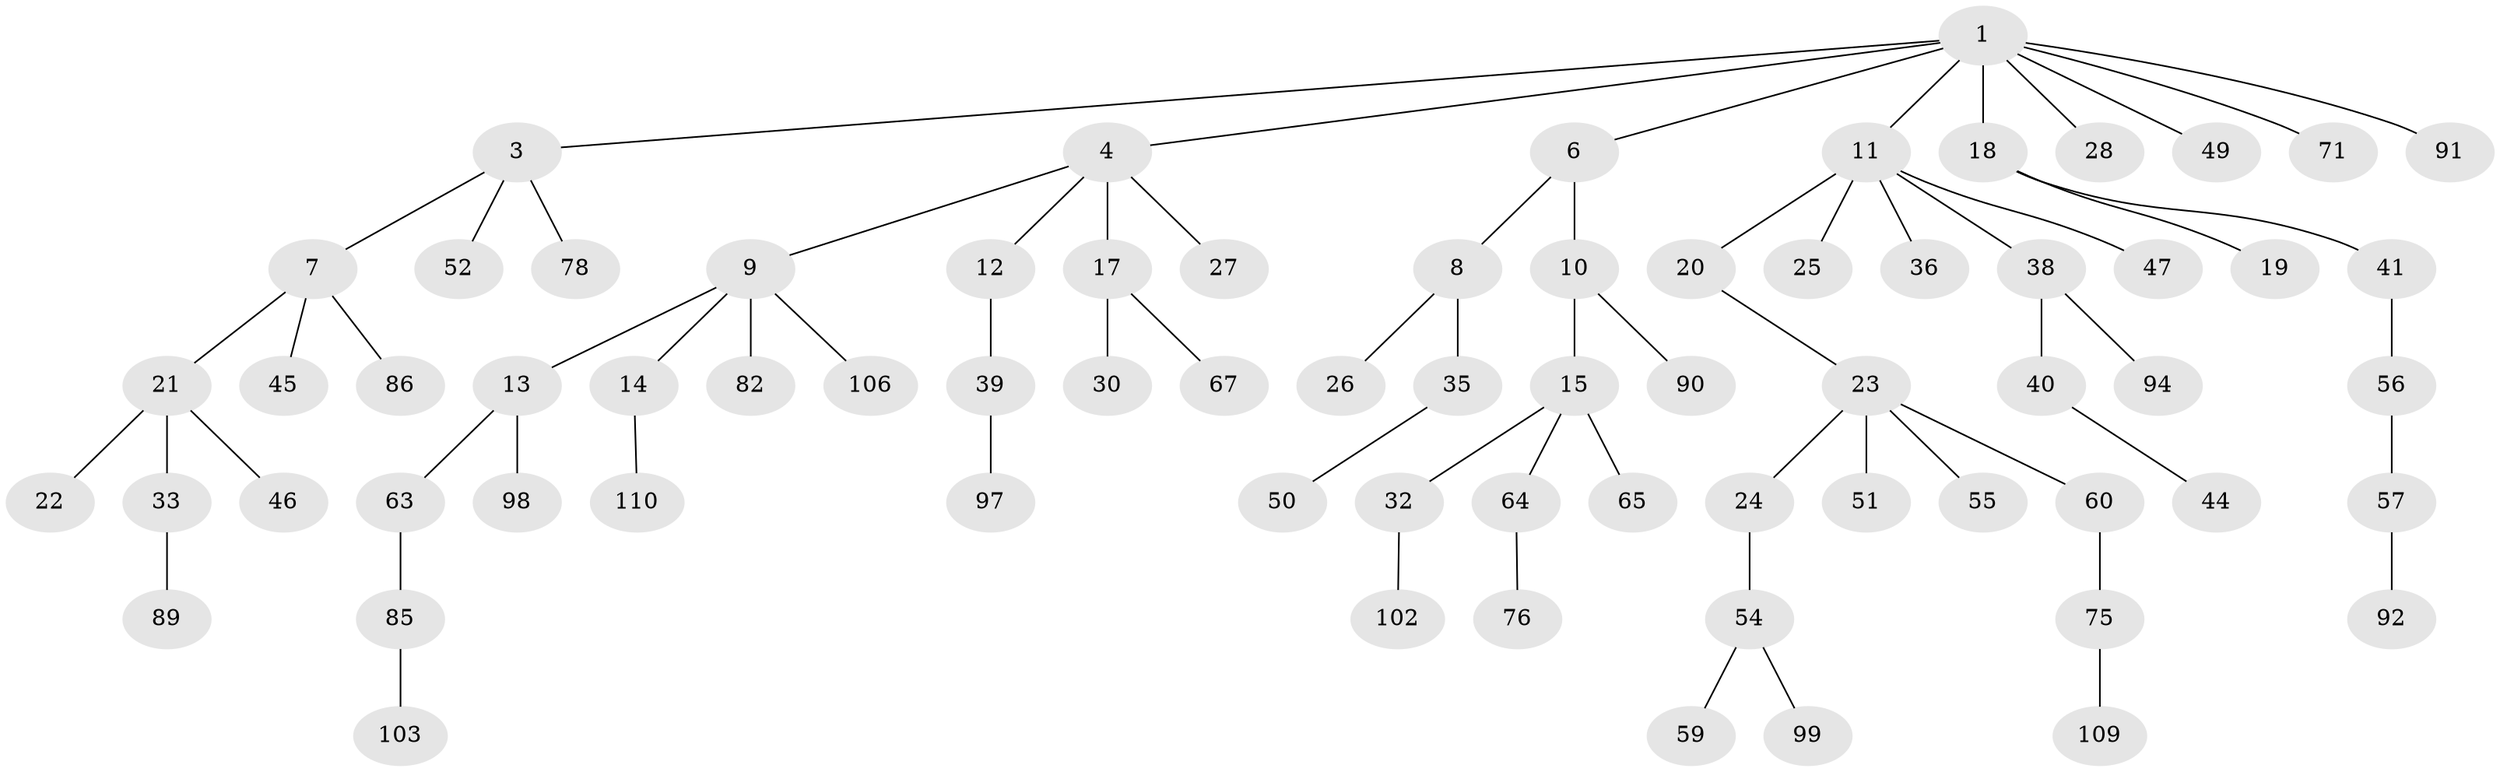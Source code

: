 // original degree distribution, {5: 0.04424778761061947, 6: 0.017699115044247787, 4: 0.061946902654867256, 2: 0.23008849557522124, 3: 0.12389380530973451, 7: 0.008849557522123894, 1: 0.5132743362831859}
// Generated by graph-tools (version 1.1) at 2025/11/02/27/25 16:11:26]
// undirected, 72 vertices, 71 edges
graph export_dot {
graph [start="1"]
  node [color=gray90,style=filled];
  1 [super="+2"];
  3;
  4 [super="+5"];
  6 [super="+16"];
  7 [super="+73"];
  8 [super="+42"];
  9 [super="+61"];
  10;
  11 [super="+74"];
  12 [super="+37"];
  13 [super="+31"];
  14 [super="+68"];
  15 [super="+93"];
  17 [super="+113"];
  18 [super="+43"];
  19;
  20;
  21;
  22 [super="+96"];
  23 [super="+34"];
  24 [super="+29"];
  25 [super="+79"];
  26 [super="+95"];
  27;
  28 [super="+81"];
  30 [super="+70"];
  32 [super="+88"];
  33 [super="+66"];
  35 [super="+105"];
  36;
  38 [super="+53"];
  39;
  40 [super="+48"];
  41 [super="+83"];
  44 [super="+101"];
  45;
  46;
  47;
  49;
  50;
  51;
  52 [super="+58"];
  54 [super="+62"];
  55;
  56 [super="+77"];
  57 [super="+72"];
  59;
  60 [super="+112"];
  63 [super="+80"];
  64 [super="+69"];
  65 [super="+84"];
  67 [super="+111"];
  71;
  75 [super="+87"];
  76 [super="+104"];
  78 [super="+108"];
  82;
  85;
  86;
  89;
  90;
  91;
  92 [super="+100"];
  94;
  97 [super="+107"];
  98;
  99;
  102;
  103;
  106;
  109;
  110;
  1 -- 3;
  1 -- 6;
  1 -- 18;
  1 -- 49;
  1 -- 4;
  1 -- 71;
  1 -- 91;
  1 -- 11;
  1 -- 28;
  3 -- 7;
  3 -- 52;
  3 -- 78;
  4 -- 9;
  4 -- 12;
  4 -- 27;
  4 -- 17;
  6 -- 8;
  6 -- 10;
  7 -- 21;
  7 -- 45;
  7 -- 86;
  8 -- 26;
  8 -- 35;
  9 -- 13;
  9 -- 14;
  9 -- 82;
  9 -- 106;
  10 -- 15;
  10 -- 90;
  11 -- 20;
  11 -- 25;
  11 -- 36;
  11 -- 38;
  11 -- 47;
  12 -- 39;
  13 -- 98;
  13 -- 63;
  14 -- 110;
  15 -- 32;
  15 -- 64;
  15 -- 65;
  17 -- 30;
  17 -- 67;
  18 -- 19;
  18 -- 41;
  20 -- 23;
  21 -- 22;
  21 -- 33;
  21 -- 46;
  23 -- 24;
  23 -- 51;
  23 -- 55;
  23 -- 60;
  24 -- 54;
  32 -- 102;
  33 -- 89;
  35 -- 50;
  38 -- 40;
  38 -- 94;
  39 -- 97;
  40 -- 44;
  41 -- 56;
  54 -- 59;
  54 -- 99;
  56 -- 57;
  57 -- 92;
  60 -- 75;
  63 -- 85;
  64 -- 76;
  75 -- 109;
  85 -- 103;
}
